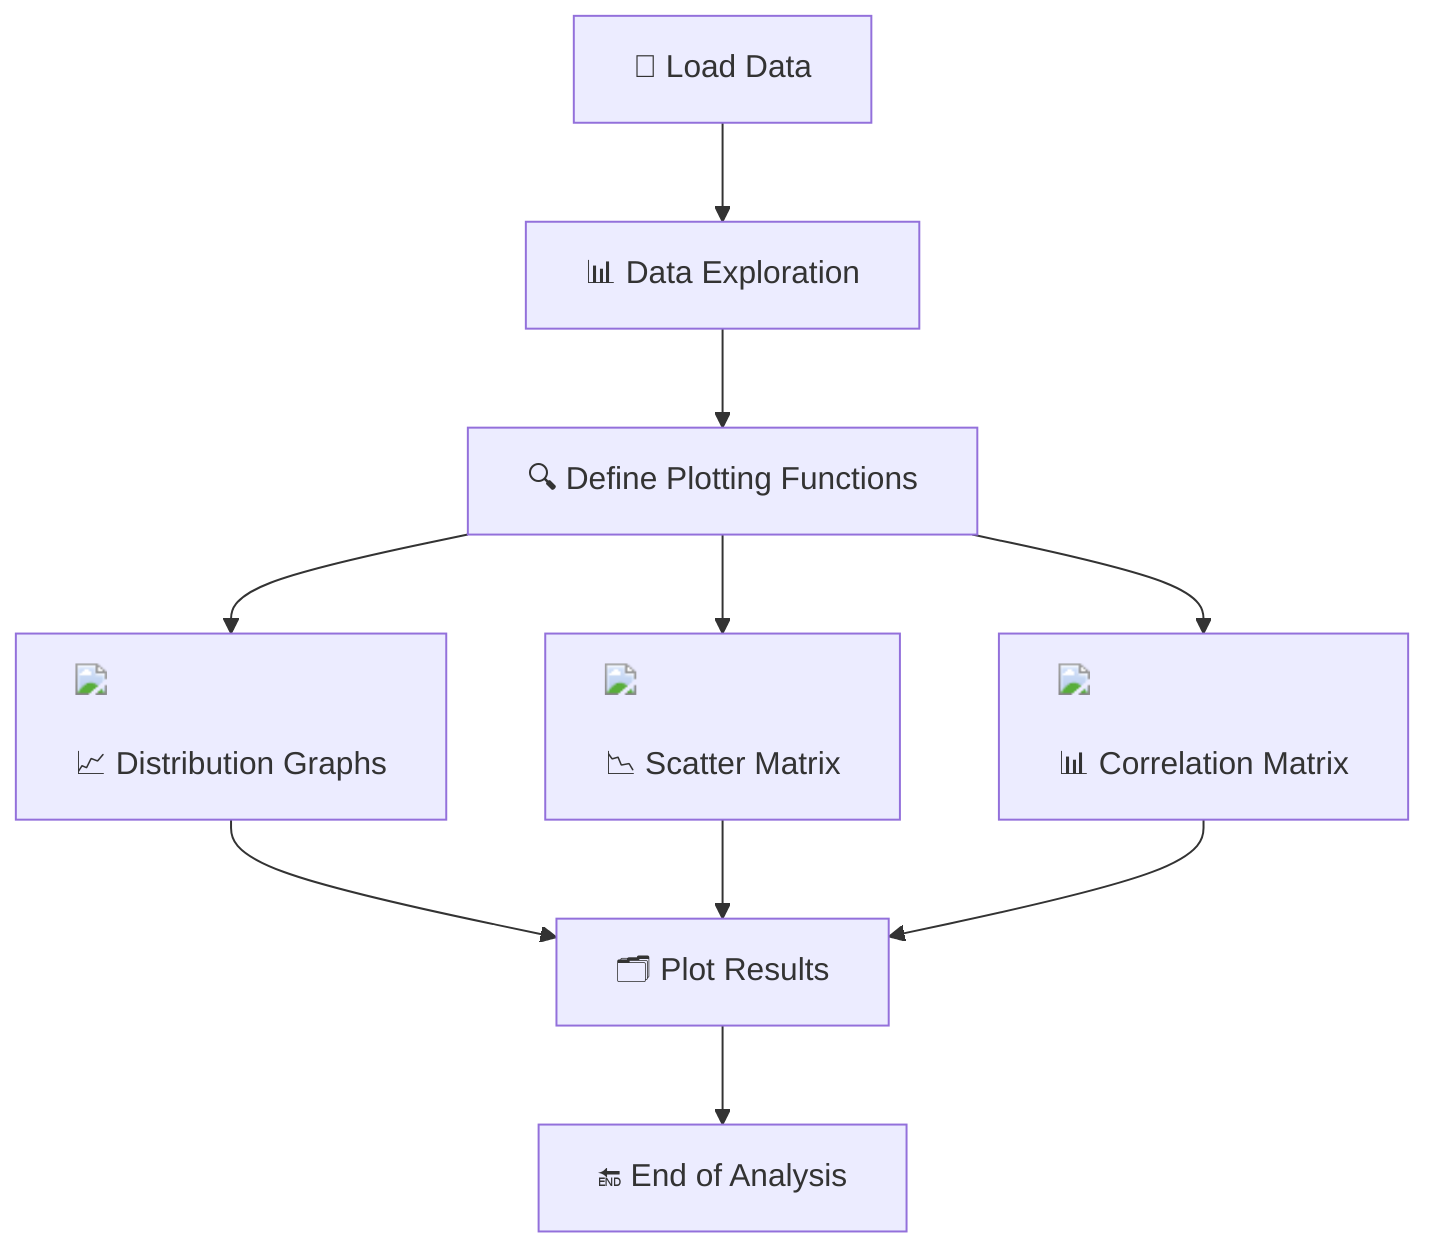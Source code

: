 flowchart TD
    A["📁 Load Data"] --> B["📊 Data Exploration"]
    B --> C["🔍 Define Plotting Functions"]
    C --> D["<img src='dummy_plots/hist_template.svg'/> <br/> 📈 Distribution Graphs"]
    C --> E["<img src='dummy_plots/scatter_plot_template.svg'/> <br/> 📉 Scatter Matrix"]
    C --> F["<img src='dummy_plots/boxplot_template.svg'/> <br/> 📊 Correlation Matrix"]
    D --> G["🗂 Plot Results"]
    E --> G
    F --> G
    G --> H["🔚 End of Analysis"]